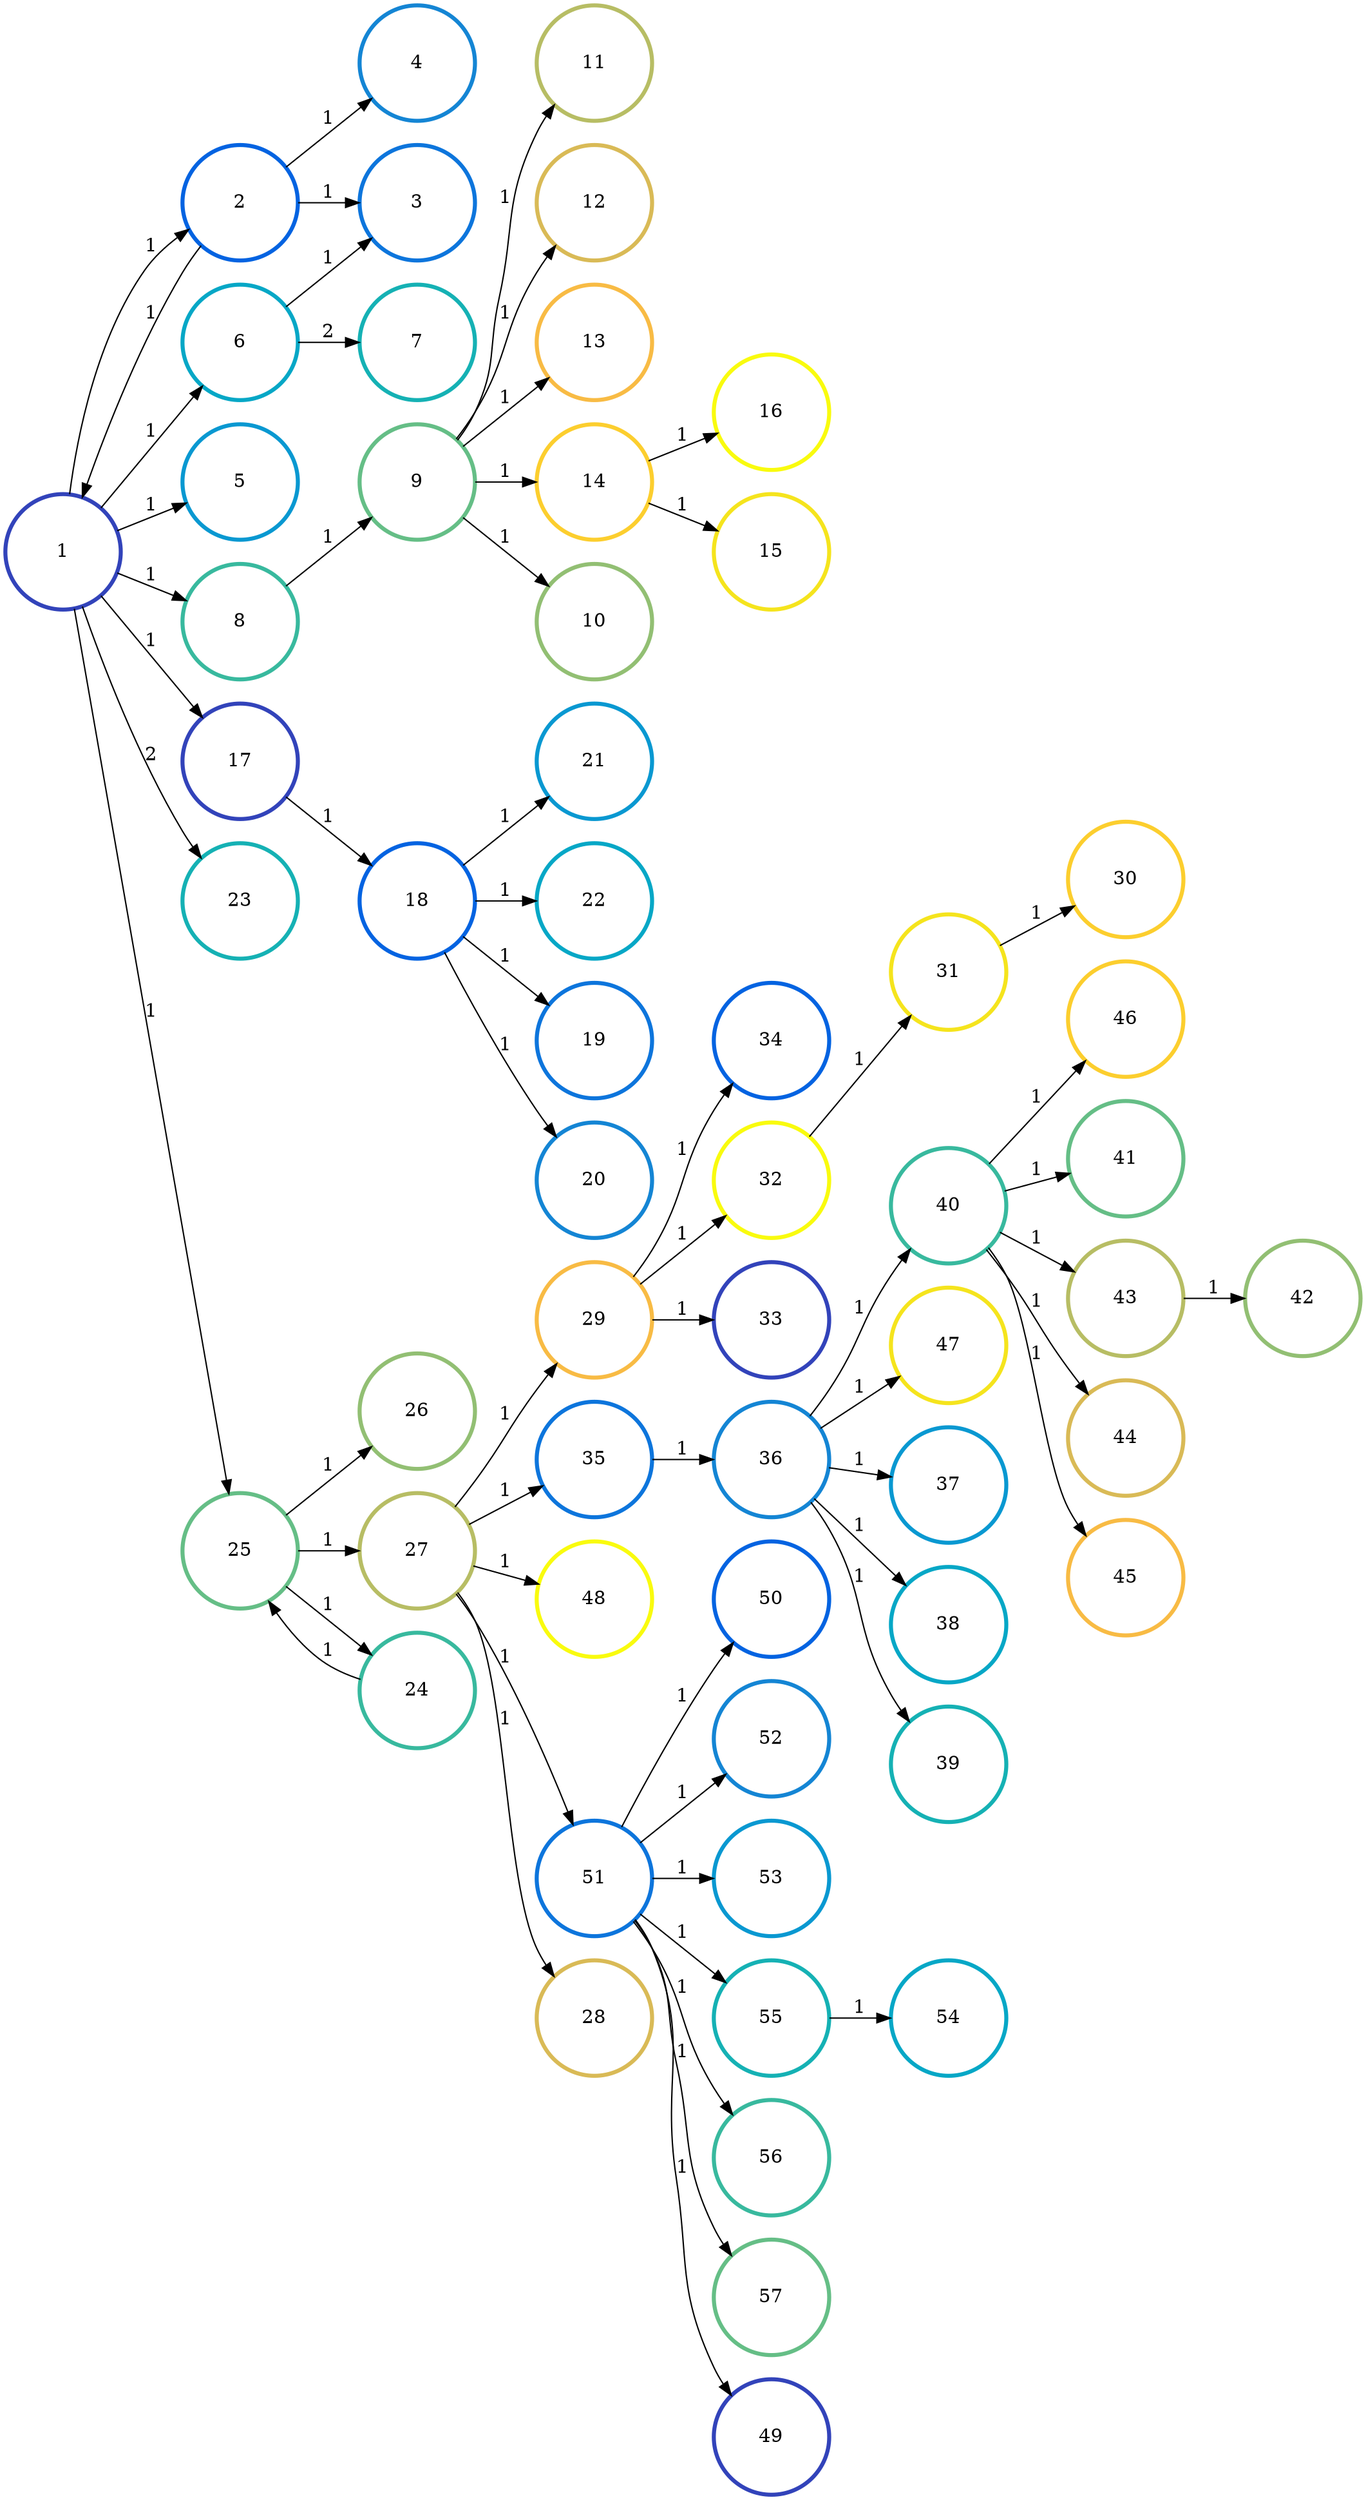 digraph N {
	overlap="false"
	rankdir="LR"
	0 [label="1",width=1.2,height=1.2,style="",penwidth=3,color="#3243BA"]
	1 [label="2",width=1.2,height=1.2,style="",penwidth=3,color="#0363E1"]
	2 [label="3",width=1.2,height=1.2,style="",penwidth=3,color="#0D75DC"]
	3 [label="4",width=1.2,height=1.2,style="",penwidth=3,color="#1485D4"]
	4 [label="5",width=1.2,height=1.2,style="",penwidth=3,color="#0998D1"]
	5 [label="6",width=1.2,height=1.2,style="",penwidth=3,color="#06A7C6"]
	6 [label="7",width=1.2,height=1.2,style="",penwidth=3,color="#15B1B4"]
	7 [label="8",width=1.2,height=1.2,style="",penwidth=3,color="#38B99E"]
	8 [label="9",width=1.2,height=1.2,style="",penwidth=3,color="#65BE86"]
	9 [label="10",width=1.2,height=1.2,style="",penwidth=3,color="#92BF73"]
	10 [label="11",width=1.2,height=1.2,style="",penwidth=3,color="#B7BD64"]
	11 [label="12",width=1.2,height=1.2,style="",penwidth=3,color="#D9BA56"]
	12 [label="13",width=1.2,height=1.2,style="",penwidth=3,color="#F8BB44"]
	13 [label="14",width=1.2,height=1.2,style="",penwidth=3,color="#FCCE2E"]
	14 [label="15",width=1.2,height=1.2,style="",penwidth=3,color="#F5E41D"]
	15 [label="16",width=1.2,height=1.2,style="",penwidth=3,color="#F9FB0E"]
	16 [label="17",width=1.2,height=1.2,style="",penwidth=3,color="#3243BA"]
	17 [label="18",width=1.2,height=1.2,style="",penwidth=3,color="#0363E1"]
	18 [label="19",width=1.2,height=1.2,style="",penwidth=3,color="#0D75DC"]
	19 [label="20",width=1.2,height=1.2,style="",penwidth=3,color="#1485D4"]
	20 [label="21",width=1.2,height=1.2,style="",penwidth=3,color="#0998D1"]
	21 [label="22",width=1.2,height=1.2,style="",penwidth=3,color="#06A7C6"]
	22 [label="23",width=1.2,height=1.2,style="",penwidth=3,color="#15B1B4"]
	23 [label="24",width=1.2,height=1.2,style="",penwidth=3,color="#38B99E"]
	24 [label="25",width=1.2,height=1.2,style="",penwidth=3,color="#65BE86"]
	25 [label="26",width=1.2,height=1.2,style="",penwidth=3,color="#92BF73"]
	26 [label="27",width=1.2,height=1.2,style="",penwidth=3,color="#B7BD64"]
	27 [label="28",width=1.2,height=1.2,style="",penwidth=3,color="#D9BA56"]
	28 [label="29",width=1.2,height=1.2,style="",penwidth=3,color="#F8BB44"]
	29 [label="30",width=1.2,height=1.2,style="",penwidth=3,color="#FCCE2E"]
	30 [label="31",width=1.2,height=1.2,style="",penwidth=3,color="#F5E41D"]
	31 [label="32",width=1.2,height=1.2,style="",penwidth=3,color="#F9FB0E"]
	32 [label="33",width=1.2,height=1.2,style="",penwidth=3,color="#3243BA"]
	33 [label="34",width=1.2,height=1.2,style="",penwidth=3,color="#0363E1"]
	34 [label="35",width=1.2,height=1.2,style="",penwidth=3,color="#0D75DC"]
	35 [label="36",width=1.2,height=1.2,style="",penwidth=3,color="#1485D4"]
	36 [label="37",width=1.2,height=1.2,style="",penwidth=3,color="#0998D1"]
	37 [label="38",width=1.2,height=1.2,style="",penwidth=3,color="#06A7C6"]
	38 [label="39",width=1.2,height=1.2,style="",penwidth=3,color="#15B1B4"]
	39 [label="40",width=1.2,height=1.2,style="",penwidth=3,color="#38B99E"]
	40 [label="41",width=1.2,height=1.2,style="",penwidth=3,color="#65BE86"]
	41 [label="42",width=1.2,height=1.2,style="",penwidth=3,color="#92BF73"]
	42 [label="43",width=1.2,height=1.2,style="",penwidth=3,color="#B7BD64"]
	43 [label="44",width=1.2,height=1.2,style="",penwidth=3,color="#D9BA56"]
	44 [label="45",width=1.2,height=1.2,style="",penwidth=3,color="#F8BB44"]
	45 [label="46",width=1.2,height=1.2,style="",penwidth=3,color="#FCCE2E"]
	46 [label="47",width=1.2,height=1.2,style="",penwidth=3,color="#F5E41D"]
	47 [label="48",width=1.2,height=1.2,style="",penwidth=3,color="#F9FB0E"]
	48 [label="49",width=1.2,height=1.2,style="",penwidth=3,color="#3243BA"]
	49 [label="50",width=1.2,height=1.2,style="",penwidth=3,color="#0363E1"]
	50 [label="51",width=1.2,height=1.2,style="",penwidth=3,color="#0D75DC"]
	51 [label="52",width=1.2,height=1.2,style="",penwidth=3,color="#1485D4"]
	52 [label="53",width=1.2,height=1.2,style="",penwidth=3,color="#0998D1"]
	53 [label="54",width=1.2,height=1.2,style="",penwidth=3,color="#06A7C6"]
	54 [label="55",width=1.2,height=1.2,style="",penwidth=3,color="#15B1B4"]
	55 [label="56",width=1.2,height=1.2,style="",penwidth=3,color="#38B99E"]
	56 [label="57",width=1.2,height=1.2,style="",penwidth=3,color="#65BE86"]
	0 -> 1 [penwidth=1,color=black,label="1"]
	0 -> 4 [penwidth=1,color=black,label="1"]
	0 -> 5 [penwidth=1,color=black,label="1"]
	0 -> 7 [penwidth=1,color=black,label="1"]
	0 -> 16 [penwidth=1,color=black,label="1"]
	0 -> 22 [penwidth=1,color=black,label="2"]
	0 -> 24 [penwidth=1,color=black,label="1"]
	1 -> 0 [penwidth=1,color=black,label="1"]
	1 -> 2 [penwidth=1,color=black,label="1"]
	1 -> 3 [penwidth=1,color=black,label="1"]
	5 -> 2 [penwidth=1,color=black,label="1"]
	5 -> 6 [penwidth=1,color=black,label="2"]
	7 -> 8 [penwidth=1,color=black,label="1"]
	8 -> 9 [penwidth=1,color=black,label="1"]
	8 -> 10 [penwidth=1,color=black,label="1"]
	8 -> 11 [penwidth=1,color=black,label="1"]
	8 -> 12 [penwidth=1,color=black,label="1"]
	8 -> 13 [penwidth=1,color=black,label="1"]
	13 -> 14 [penwidth=1,color=black,label="1"]
	13 -> 15 [penwidth=1,color=black,label="1"]
	16 -> 17 [penwidth=1,color=black,label="1"]
	17 -> 18 [penwidth=1,color=black,label="1"]
	17 -> 19 [penwidth=1,color=black,label="1"]
	17 -> 20 [penwidth=1,color=black,label="1"]
	17 -> 21 [penwidth=1,color=black,label="1"]
	23 -> 24 [penwidth=1,color=black,label="1"]
	24 -> 23 [penwidth=1,color=black,label="1"]
	24 -> 25 [penwidth=1,color=black,label="1"]
	24 -> 26 [penwidth=1,color=black,label="1"]
	26 -> 27 [penwidth=1,color=black,label="1"]
	26 -> 28 [penwidth=1,color=black,label="1"]
	26 -> 34 [penwidth=1,color=black,label="1"]
	26 -> 47 [penwidth=1,color=black,label="1"]
	26 -> 50 [penwidth=1,color=black,label="1"]
	28 -> 31 [penwidth=1,color=black,label="1"]
	28 -> 32 [penwidth=1,color=black,label="1"]
	28 -> 33 [penwidth=1,color=black,label="1"]
	30 -> 29 [penwidth=1,color=black,label="1"]
	31 -> 30 [penwidth=1,color=black,label="1"]
	34 -> 35 [penwidth=1,color=black,label="1"]
	35 -> 36 [penwidth=1,color=black,label="1"]
	35 -> 37 [penwidth=1,color=black,label="1"]
	35 -> 38 [penwidth=1,color=black,label="1"]
	35 -> 39 [penwidth=1,color=black,label="1"]
	35 -> 46 [penwidth=1,color=black,label="1"]
	39 -> 40 [penwidth=1,color=black,label="1"]
	39 -> 42 [penwidth=1,color=black,label="1"]
	39 -> 43 [penwidth=1,color=black,label="1"]
	39 -> 44 [penwidth=1,color=black,label="1"]
	39 -> 45 [penwidth=1,color=black,label="1"]
	42 -> 41 [penwidth=1,color=black,label="1"]
	50 -> 48 [penwidth=1,color=black,label="1"]
	50 -> 49 [penwidth=1,color=black,label="1"]
	50 -> 51 [penwidth=1,color=black,label="1"]
	50 -> 52 [penwidth=1,color=black,label="1"]
	50 -> 54 [penwidth=1,color=black,label="1"]
	50 -> 55 [penwidth=1,color=black,label="1"]
	50 -> 56 [penwidth=1,color=black,label="1"]
	54 -> 53 [penwidth=1,color=black,label="1"]
}
